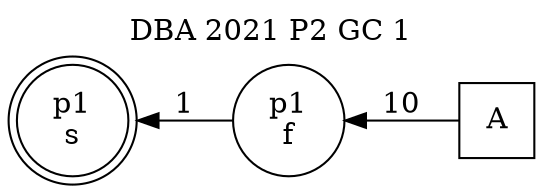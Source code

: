 digraph DBA_2021_P2_GC_1_GOOD {
labelloc="tl"
label= " DBA 2021 P2 GC 1 "
rankdir="RL";
graph [ size=" 10 , 10 !"]

"A" [shape="square" label="A"]
"p1_f" [shape="circle" label="p1
f"]
"p1_s" [shape="doublecircle" label="p1
s"]
"A" -> "p1_f" [ label=10]
"p1_f" -> "p1_s" [ label=1]
}
